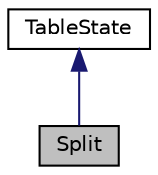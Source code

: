 digraph "Split"
{
 // LATEX_PDF_SIZE
  edge [fontname="Helvetica",fontsize="10",labelfontname="Helvetica",labelfontsize="10"];
  node [fontname="Helvetica",fontsize="10",shape=record];
  Node1 [label="Split",height=0.2,width=0.4,color="black", fillcolor="grey75", style="filled", fontcolor="black",tooltip="The Split class is a concrete implementation of the TableState interface."];
  Node2 -> Node1 [dir="back",color="midnightblue",fontsize="10",style="solid",fontname="Helvetica"];
  Node2 [label="TableState",height=0.2,width=0.4,color="black", fillcolor="white", style="filled",URL="$classTableState.html",tooltip="The TableState class is an abstract base class that defines the interface for all table states."];
}
